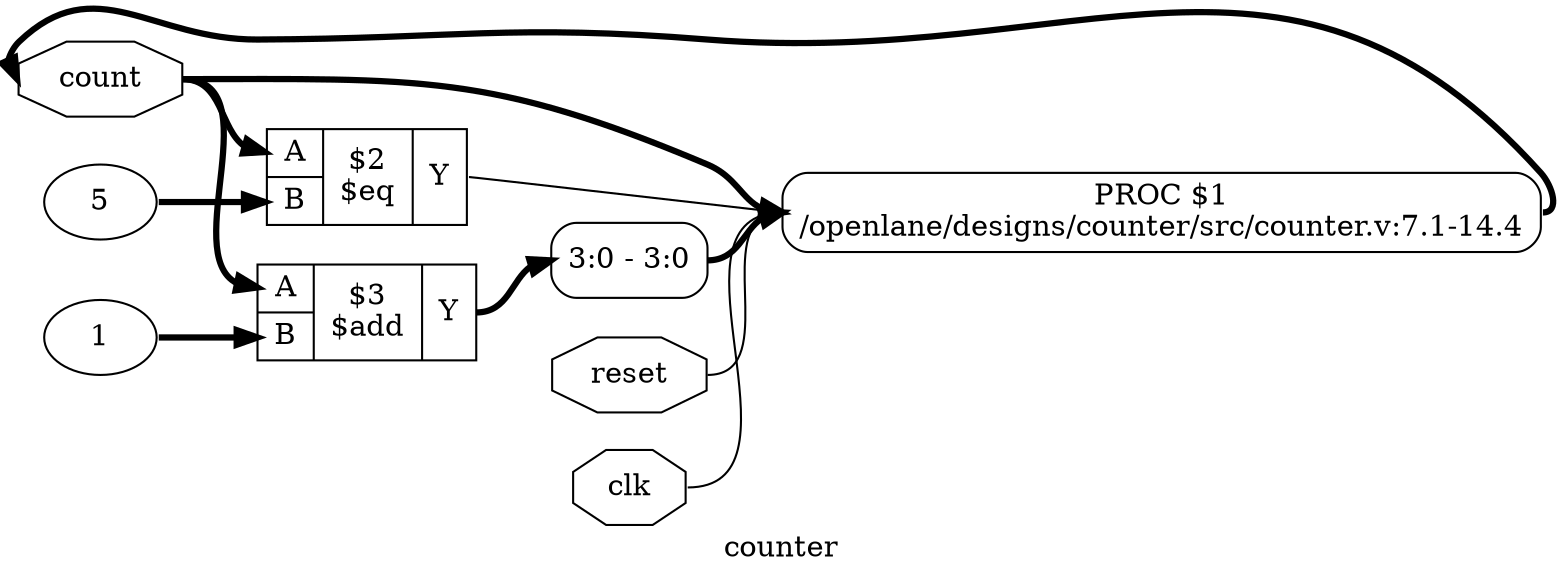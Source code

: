 digraph "counter" {
label="counter";
rankdir="LR";
remincross=true;
n4 [ shape=octagon, label="count", color="black", fontcolor="black" ];
n5 [ shape=octagon, label="reset", color="black", fontcolor="black" ];
n6 [ shape=octagon, label="clk", color="black", fontcolor="black" ];
v0 [ label="1" ];
c10 [ shape=record, label="{{<p7> A|<p8> B}|$3\n$add|{<p9> Y}}",  ];
v1 [ label="5" ];
c11 [ shape=record, label="{{<p7> A|<p8> B}|$2\n$eq|{<p9> Y}}",  ];
x3 [ shape=record, style=rounded, label="<s0> 3:0 - 3:0 ", color="black", fontcolor="black" ];
p2 [shape=box, style=rounded, label="PROC $1\n/openlane/designs/counter/src/counter.v:7.1-14.4", ];
c10:p9:e -> x3:s0:w [color="black", fontcolor="black", style="setlinewidth(3)", label=""];
c11:p9:e -> p2:w [color="black", fontcolor="black", label=""];
p2:e -> n4:w [color="black", fontcolor="black", style="setlinewidth(3)", label=""];
n4:e -> c10:p7:w [color="black", fontcolor="black", style="setlinewidth(3)", label=""];
n4:e -> c11:p7:w [color="black", fontcolor="black", style="setlinewidth(3)", label=""];
n4:e -> p2:w [color="black", fontcolor="black", style="setlinewidth(3)", label=""];
n5:e -> p2:w [color="black", fontcolor="black", label=""];
n6:e -> p2:w [color="black", fontcolor="black", label=""];
v0:e -> c10:p8:w [color="black", fontcolor="black", style="setlinewidth(3)", label=""];
v1:e -> c11:p8:w [color="black", fontcolor="black", style="setlinewidth(3)", label=""];
x3:e -> p2:w [color="black", fontcolor="black", style="setlinewidth(3)", label=""];
}
